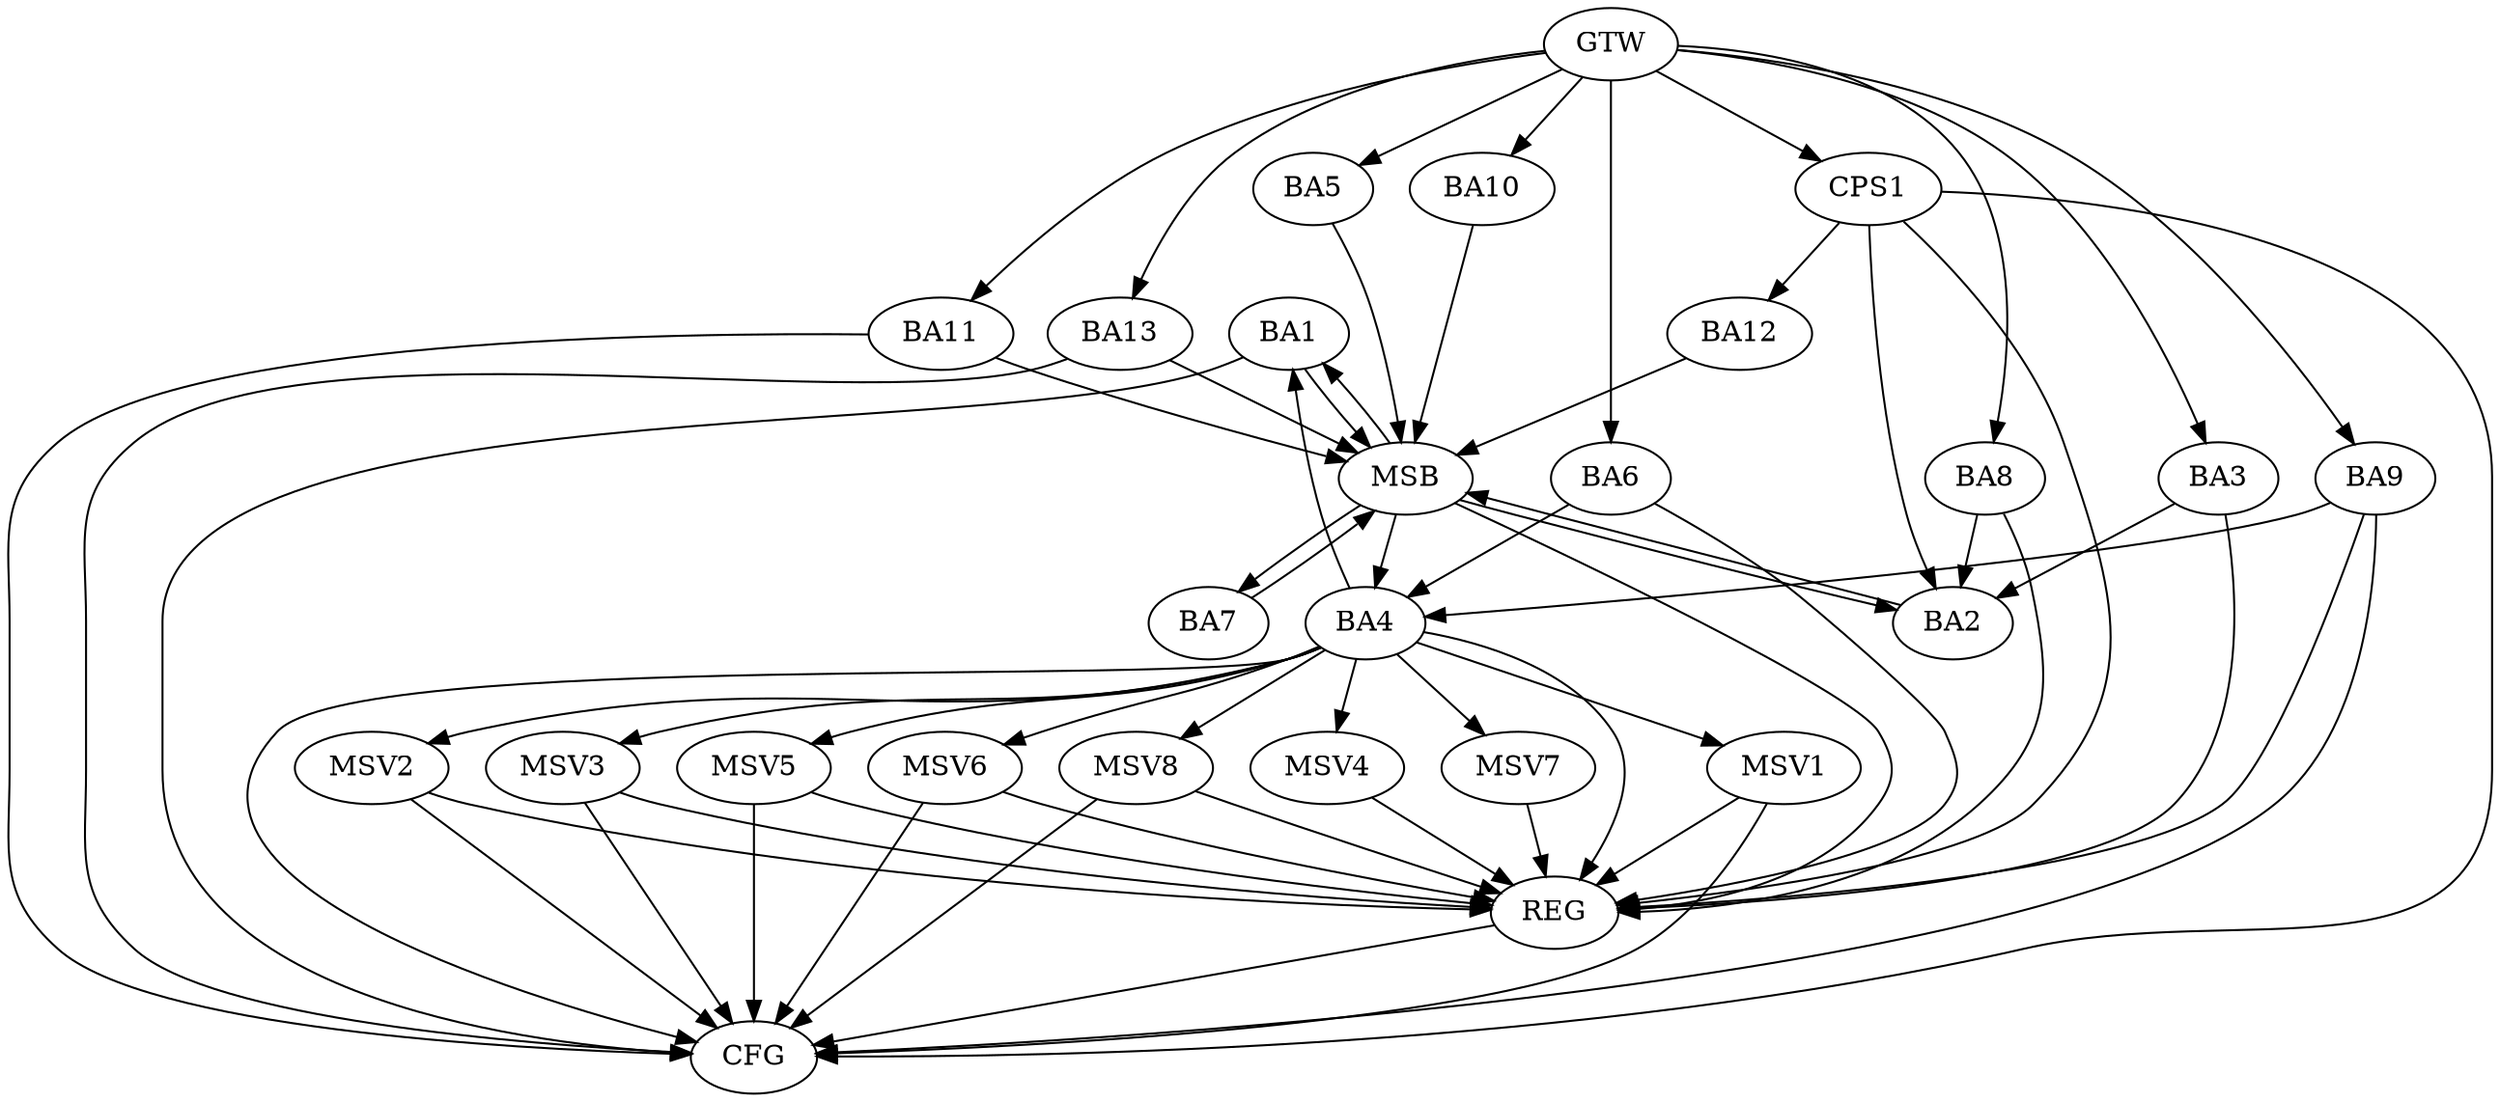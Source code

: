 strict digraph G {
  BA1 [ label="BA1" ];
  BA2 [ label="BA2" ];
  BA3 [ label="BA3" ];
  BA4 [ label="BA4" ];
  BA5 [ label="BA5" ];
  BA6 [ label="BA6" ];
  BA7 [ label="BA7" ];
  BA8 [ label="BA8" ];
  BA9 [ label="BA9" ];
  BA10 [ label="BA10" ];
  BA11 [ label="BA11" ];
  BA12 [ label="BA12" ];
  BA13 [ label="BA13" ];
  CPS1 [ label="CPS1" ];
  GTW [ label="GTW" ];
  REG [ label="REG" ];
  MSB [ label="MSB" ];
  CFG [ label="CFG" ];
  MSV1 [ label="MSV1" ];
  MSV2 [ label="MSV2" ];
  MSV3 [ label="MSV3" ];
  MSV4 [ label="MSV4" ];
  MSV5 [ label="MSV5" ];
  MSV6 [ label="MSV6" ];
  MSV7 [ label="MSV7" ];
  MSV8 [ label="MSV8" ];
  BA3 -> BA2;
  BA4 -> BA1;
  BA6 -> BA4;
  BA8 -> BA2;
  BA9 -> BA4;
  CPS1 -> BA2;
  CPS1 -> BA12;
  GTW -> BA3;
  GTW -> BA5;
  GTW -> BA6;
  GTW -> BA8;
  GTW -> BA9;
  GTW -> BA10;
  GTW -> BA11;
  GTW -> BA13;
  GTW -> CPS1;
  BA3 -> REG;
  BA4 -> REG;
  BA6 -> REG;
  BA8 -> REG;
  BA9 -> REG;
  CPS1 -> REG;
  BA1 -> MSB;
  MSB -> BA2;
  MSB -> REG;
  BA2 -> MSB;
  MSB -> BA1;
  BA5 -> MSB;
  MSB -> BA4;
  BA7 -> MSB;
  BA10 -> MSB;
  MSB -> BA7;
  BA11 -> MSB;
  BA12 -> MSB;
  BA13 -> MSB;
  CPS1 -> CFG;
  BA13 -> CFG;
  BA11 -> CFG;
  BA4 -> CFG;
  BA1 -> CFG;
  BA9 -> CFG;
  REG -> CFG;
  BA4 -> MSV1;
  MSV1 -> REG;
  MSV1 -> CFG;
  BA4 -> MSV2;
  MSV2 -> REG;
  MSV2 -> CFG;
  BA4 -> MSV3;
  MSV3 -> REG;
  MSV3 -> CFG;
  BA4 -> MSV4;
  MSV4 -> REG;
  BA4 -> MSV5;
  MSV5 -> REG;
  MSV5 -> CFG;
  BA4 -> MSV6;
  BA4 -> MSV7;
  MSV6 -> REG;
  MSV6 -> CFG;
  MSV7 -> REG;
  BA4 -> MSV8;
  MSV8 -> REG;
  MSV8 -> CFG;
}
